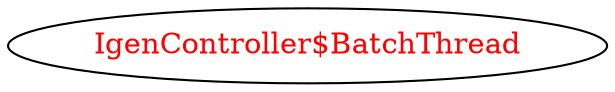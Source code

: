 digraph dependencyGraph {
 concentrate=true;
 ranksep="2.0";
 rankdir="LR"; 
 splines="ortho";
"IgenController$BatchThread" [fontcolor="red"];
}